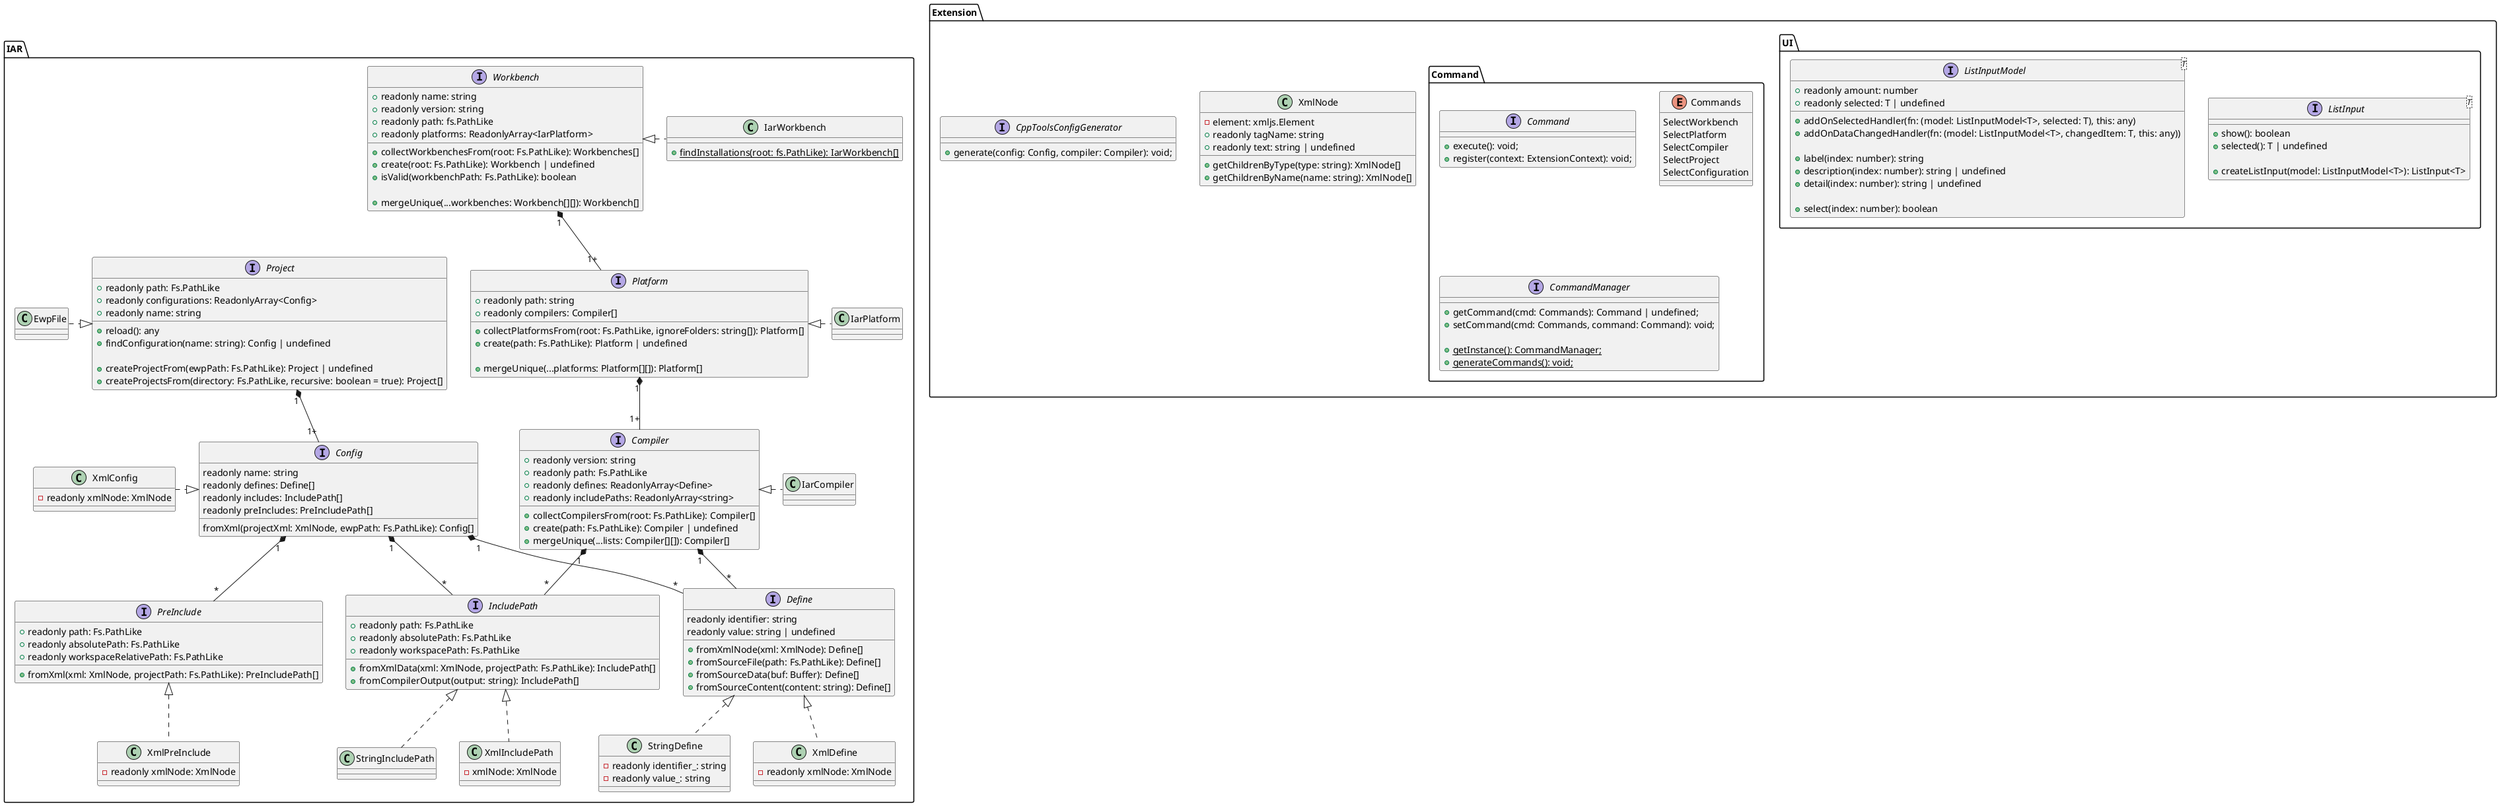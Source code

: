 @startuml class_diagram

package IAR {

    interface Workbench {
        +readonly name: string
        +readonly version: string
        +readonly path: fs.PathLike
        +readonly platforms: ReadonlyArray<IarPlatform>
        
        +collectWorkbenchesFrom(root: Fs.PathLike): Workbenches[]
        +create(root: Fs.PathLike): Workbench | undefined
        +isValid(workbenchPath: Fs.PathLike): boolean

        +mergeUnique(...workbenches: Workbench[][]): Workbench[]
    }

    class IarWorkbench {

        +{static} findInstallations(root: fs.PathLike): IarWorkbench[]
    }

    interface Platform {
        +readonly path: string
        +readonly compilers: Compiler[]

        +collectPlatformsFrom(root: Fs.PathLike, ignoreFolders: string[]): Platform[]
        +create(path: Fs.PathLike): Platform | undefined

        +mergeUnique(...platforms: Platform[][]): Platform[]
    }

    class IarPlatform {
    }

    interface Compiler {
        +readonly version: string
        +readonly path: Fs.PathLike
        +readonly defines: ReadonlyArray<Define>
        +readonly includePaths: ReadonlyArray<string>

        +collectCompilersFrom(root: Fs.PathLike): Compiler[]
        +create(path: Fs.PathLike): Compiler | undefined
        +mergeUnique(...lists: Compiler[][]): Compiler[]
    }

    class IarCompiler {
    }

    interface Project {
        +readonly path: Fs.PathLike
        +readonly configurations: ReadonlyArray<Config>
        +readonly name: string

        +reload(): any
        +findConfiguration(name: string): Config | undefined

        +createProjectFrom(ewpPath: Fs.PathLike): Project | undefined
        +createProjectsFrom(directory: Fs.PathLike, recursive: boolean = true): Project[]
    }

    class EwpFile {
    }

    interface Config {
        readonly name: string
        readonly defines: Define[]
        readonly includes: IncludePath[]
        readonly preIncludes: PreIncludePath[]

        fromXml(projectXml: XmlNode, ewpPath: Fs.PathLike): Config[]
    }

    class XmlConfig {
        -readonly xmlNode: XmlNode
    }

    Interface Define {
        readonly identifier: string
        readonly value: string | undefined

        +fromXmlNode(xml: XmlNode): Define[]
        +fromSourceFile(path: Fs.PathLike): Define[]
        +fromSourceData(buf: Buffer): Define[]
        +fromSourceContent(content: string): Define[]
    }

    class XmlDefine {
        -readonly xmlNode: XmlNode
    }

    class StringDefine {
        -readonly identifier_: string
        -readonly value_: string
    }

    Interface IncludePath {
        +readonly path: Fs.PathLike
        +readonly absolutePath: Fs.PathLike
        +readonly workspacePath: Fs.PathLike

        +fromXmlData(xml: XmlNode, projectPath: Fs.PathLike): IncludePath[]
        +fromCompilerOutput(output: string): IncludePath[]
    }

    class XmlIncludePath {
        -xmlNode: XmlNode
    }

    class StringIncludePath {
    }

    Interface PreInclude {
        +readonly path: Fs.PathLike
        +readonly absolutePath: Fs.PathLike
        +readonly workspaceRelativePath: Fs.PathLike

        +fromXml(xml: XmlNode, projectPath: Fs.PathLike): PreIncludePath[]
    }

    class XmlPreInclude {
        -readonly xmlNode: XmlNode
    }
}

package Extension {
    package UI {
        interface ListInput<T> {
            +show(): boolean
            +selected(): T | undefined

            +createListInput(model: ListInputModel<T>): ListInput<T>
        }

        interface ListInputModel<T> {
            +readonly amount: number
            +readonly selected: T | undefined

            +addOnSelectedHandler(fn: (model: ListInputModel<T>, selected: T), this: any)
            +addOnDataChangedHandler(fn: (model: ListInputModel<T>, changedItem: T, this: any))
            
            +label(index: number): string
            +description(index: number): string | undefined
            +detail(index: number): string | undefined

            +select(index: number): boolean
        }
    }

    package Command {
        interface Command {
            +execute(): void;
            +register(context: ExtensionContext): void;
        }

        enum Commands {
            SelectWorkbench
            SelectPlatform
            SelectCompiler
            SelectProject
            SelectConfiguration
        }

        interface CommandManager {
            +getCommand(cmd: Commands): Command | undefined;
            +setCommand(cmd: Commands, command: Command): void;

            +{static} getInstance(): CommandManager;
            +{static} generateCommands(): void;
        }
    }

    class XmlNode {
        -element: xmljs.Element
        +readonly tagName: string
        +readonly text: string | undefined

        +getChildrenByType(type: string): XmlNode[]
        +getChildrenByName(name: string): XmlNode[]
    }

    interface CppToolsConfigGenerator {
        +generate(config: Config, compiler: Compiler): void;
    }
}

Workbench <|. IarWorkbench
Platform <|. IarPlatform
Compiler <|. IarCompiler

Workbench "1" *-- "1+" Platform
Platform "1" *-- "1+" Compiler

EwpFile .|> Project
XmlConfig .|> Config

Define <|.. XmlDefine
Define <|.. StringDefine

IncludePath <|.. XmlIncludePath
IncludePath <|.. StringIncludePath

PreInclude <|.. XmlPreInclude

Project "1" *-- "1+" Config

Config "1" *-- "*" Define
Config "1" *-- "*" IncludePath
Config "1" *-- "*" PreInclude

Compiler "1" *-- "*" Define
Compiler "1" *-- "*" IncludePath

@enduml